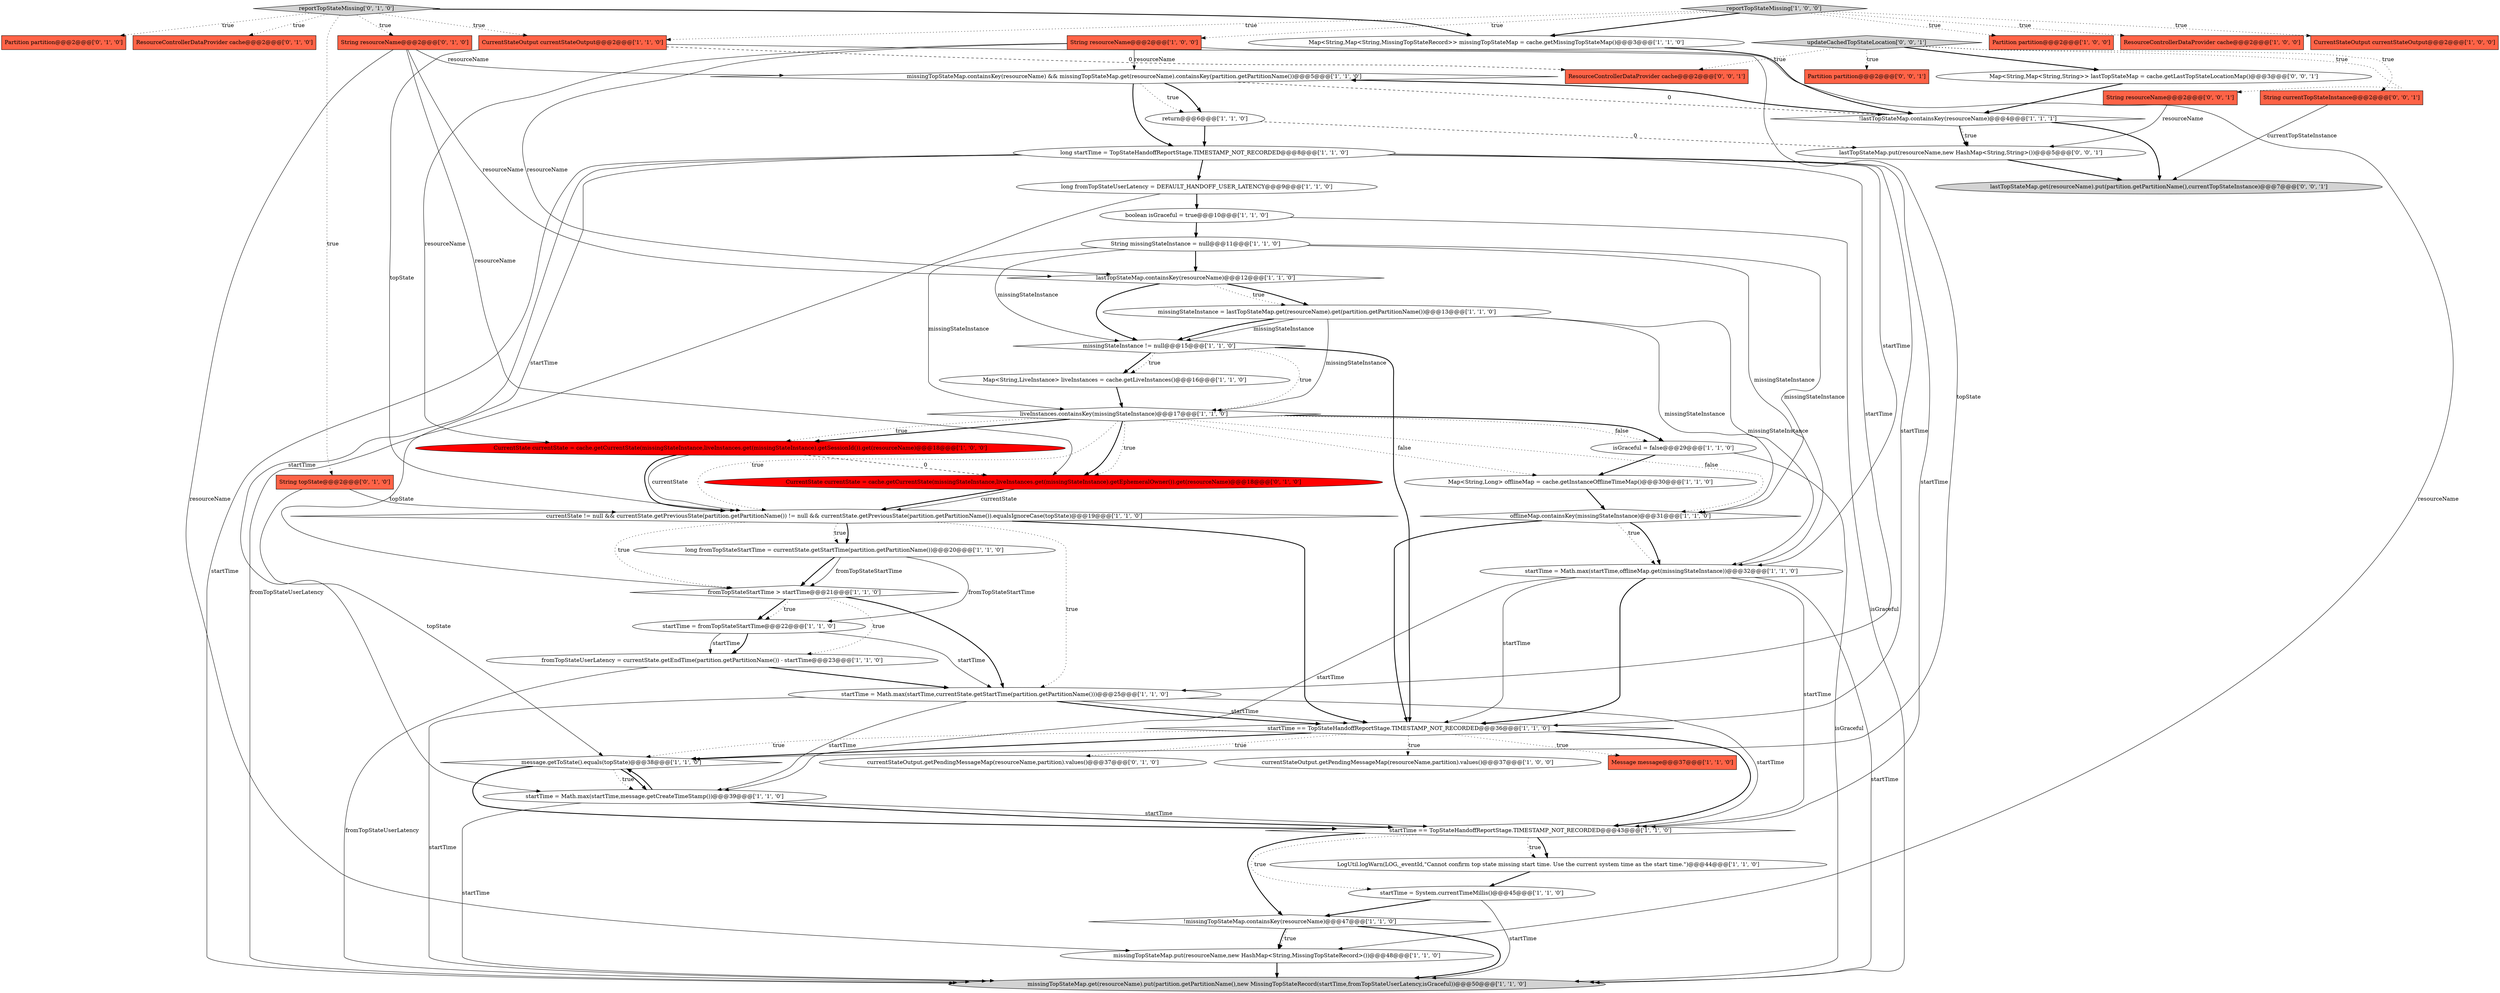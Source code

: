 digraph {
3 [style = filled, label = "String missingStateInstance = null@@@11@@@['1', '1', '0']", fillcolor = white, shape = ellipse image = "AAA0AAABBB1BBB"];
40 [style = filled, label = "missingStateInstance = lastTopStateMap.get(resourceName).get(partition.getPartitionName())@@@13@@@['1', '1', '0']", fillcolor = white, shape = ellipse image = "AAA0AAABBB1BBB"];
16 [style = filled, label = "missingTopStateMap.containsKey(resourceName) && missingTopStateMap.get(resourceName).containsKey(partition.getPartitionName())@@@5@@@['1', '1', '0']", fillcolor = white, shape = diamond image = "AAA0AAABBB1BBB"];
28 [style = filled, label = "return@@@6@@@['1', '1', '0']", fillcolor = white, shape = ellipse image = "AAA0AAABBB1BBB"];
20 [style = filled, label = "liveInstances.containsKey(missingStateInstance)@@@17@@@['1', '1', '0']", fillcolor = white, shape = diamond image = "AAA0AAABBB1BBB"];
8 [style = filled, label = "missingTopStateMap.put(resourceName,new HashMap<String,MissingTopStateRecord>())@@@48@@@['1', '1', '0']", fillcolor = white, shape = ellipse image = "AAA0AAABBB1BBB"];
55 [style = filled, label = "updateCachedTopStateLocation['0', '0', '1']", fillcolor = lightgray, shape = diamond image = "AAA0AAABBB3BBB"];
51 [style = filled, label = "lastTopStateMap.put(resourceName,new HashMap<String,String>())@@@5@@@['0', '0', '1']", fillcolor = white, shape = ellipse image = "AAA0AAABBB3BBB"];
32 [style = filled, label = "missingStateInstance != null@@@15@@@['1', '1', '0']", fillcolor = white, shape = diamond image = "AAA0AAABBB1BBB"];
4 [style = filled, label = "startTime = Math.max(startTime,currentState.getStartTime(partition.getPartitionName()))@@@25@@@['1', '1', '0']", fillcolor = white, shape = ellipse image = "AAA0AAABBB1BBB"];
2 [style = filled, label = "startTime = Math.max(startTime,offlineMap.get(missingStateInstance))@@@32@@@['1', '1', '0']", fillcolor = white, shape = ellipse image = "AAA0AAABBB1BBB"];
14 [style = filled, label = "isGraceful = false@@@29@@@['1', '1', '0']", fillcolor = white, shape = ellipse image = "AAA0AAABBB1BBB"];
15 [style = filled, label = "startTime == TopStateHandoffReportStage.TIMESTAMP_NOT_RECORDED@@@43@@@['1', '1', '0']", fillcolor = white, shape = diamond image = "AAA0AAABBB1BBB"];
17 [style = filled, label = "offlineMap.containsKey(missingStateInstance)@@@31@@@['1', '1', '0']", fillcolor = white, shape = diamond image = "AAA0AAABBB1BBB"];
18 [style = filled, label = "message.getToState().equals(topState)@@@38@@@['1', '1', '0']", fillcolor = white, shape = diamond image = "AAA0AAABBB1BBB"];
27 [style = filled, label = "!lastTopStateMap.containsKey(resourceName)@@@4@@@['1', '1', '1']", fillcolor = white, shape = diamond image = "AAA0AAABBB1BBB"];
26 [style = filled, label = "long fromTopStateStartTime = currentState.getStartTime(partition.getPartitionName())@@@20@@@['1', '1', '0']", fillcolor = white, shape = ellipse image = "AAA0AAABBB1BBB"];
29 [style = filled, label = "lastTopStateMap.containsKey(resourceName)@@@12@@@['1', '1', '0']", fillcolor = white, shape = diamond image = "AAA0AAABBB1BBB"];
12 [style = filled, label = "Partition partition@@@2@@@['1', '0', '0']", fillcolor = tomato, shape = box image = "AAA0AAABBB1BBB"];
9 [style = filled, label = "ResourceControllerDataProvider cache@@@2@@@['1', '0', '0']", fillcolor = tomato, shape = box image = "AAA0AAABBB1BBB"];
30 [style = filled, label = "long fromTopStateUserLatency = DEFAULT_HANDOFF_USER_LATENCY@@@9@@@['1', '1', '0']", fillcolor = white, shape = ellipse image = "AAA0AAABBB1BBB"];
38 [style = filled, label = "Message message@@@37@@@['1', '1', '0']", fillcolor = tomato, shape = box image = "AAA0AAABBB1BBB"];
53 [style = filled, label = "ResourceControllerDataProvider cache@@@2@@@['0', '0', '1']", fillcolor = tomato, shape = box image = "AAA0AAABBB3BBB"];
11 [style = filled, label = "startTime == TopStateHandoffReportStage.TIMESTAMP_NOT_RECORDED@@@36@@@['1', '1', '0']", fillcolor = white, shape = diamond image = "AAA0AAABBB1BBB"];
44 [style = filled, label = "currentStateOutput.getPendingMessageMap(resourceName,partition).values()@@@37@@@['0', '1', '0']", fillcolor = white, shape = ellipse image = "AAA0AAABBB2BBB"];
24 [style = filled, label = "boolean isGraceful = true@@@10@@@['1', '1', '0']", fillcolor = white, shape = ellipse image = "AAA0AAABBB1BBB"];
37 [style = filled, label = "fromTopStateStartTime > startTime@@@21@@@['1', '1', '0']", fillcolor = white, shape = diamond image = "AAA0AAABBB1BBB"];
6 [style = filled, label = "Map<String,Long> offlineMap = cache.getInstanceOfflineTimeMap()@@@30@@@['1', '1', '0']", fillcolor = white, shape = ellipse image = "AAA0AAABBB1BBB"];
22 [style = filled, label = "currentStateOutput.getPendingMessageMap(resourceName,partition).values()@@@37@@@['1', '0', '0']", fillcolor = white, shape = ellipse image = "AAA0AAABBB1BBB"];
23 [style = filled, label = "currentState != null && currentState.getPreviousState(partition.getPartitionName()) != null && currentState.getPreviousState(partition.getPartitionName()).equalsIgnoreCase(topState)@@@19@@@['1', '1', '0']", fillcolor = white, shape = diamond image = "AAA0AAABBB1BBB"];
10 [style = filled, label = "Map<String,LiveInstance> liveInstances = cache.getLiveInstances()@@@16@@@['1', '1', '0']", fillcolor = white, shape = ellipse image = "AAA0AAABBB1BBB"];
54 [style = filled, label = "lastTopStateMap.get(resourceName).put(partition.getPartitionName(),currentTopStateInstance)@@@7@@@['0', '0', '1']", fillcolor = lightgray, shape = ellipse image = "AAA0AAABBB3BBB"];
35 [style = filled, label = "Map<String,Map<String,MissingTopStateRecord>> missingTopStateMap = cache.getMissingTopStateMap()@@@3@@@['1', '1', '0']", fillcolor = white, shape = ellipse image = "AAA0AAABBB1BBB"];
48 [style = filled, label = "Map<String,Map<String,String>> lastTopStateMap = cache.getLastTopStateLocationMap()@@@3@@@['0', '0', '1']", fillcolor = white, shape = ellipse image = "AAA0AAABBB3BBB"];
43 [style = filled, label = "Partition partition@@@2@@@['0', '1', '0']", fillcolor = tomato, shape = box image = "AAA0AAABBB2BBB"];
47 [style = filled, label = "String topState@@@2@@@['0', '1', '0']", fillcolor = tomato, shape = box image = "AAA0AAABBB2BBB"];
42 [style = filled, label = "String resourceName@@@2@@@['0', '1', '0']", fillcolor = tomato, shape = box image = "AAA0AAABBB2BBB"];
1 [style = filled, label = "String resourceName@@@2@@@['1', '0', '0']", fillcolor = tomato, shape = box image = "AAA0AAABBB1BBB"];
25 [style = filled, label = "startTime = System.currentTimeMillis()@@@45@@@['1', '1', '0']", fillcolor = white, shape = ellipse image = "AAA0AAABBB1BBB"];
45 [style = filled, label = "reportTopStateMissing['0', '1', '0']", fillcolor = lightgray, shape = diamond image = "AAA0AAABBB2BBB"];
39 [style = filled, label = "long startTime = TopStateHandoffReportStage.TIMESTAMP_NOT_RECORDED@@@8@@@['1', '1', '0']", fillcolor = white, shape = ellipse image = "AAA0AAABBB1BBB"];
49 [style = filled, label = "Partition partition@@@2@@@['0', '0', '1']", fillcolor = tomato, shape = box image = "AAA0AAABBB3BBB"];
50 [style = filled, label = "String currentTopStateInstance@@@2@@@['0', '0', '1']", fillcolor = tomato, shape = box image = "AAA0AAABBB3BBB"];
13 [style = filled, label = "fromTopStateUserLatency = currentState.getEndTime(partition.getPartitionName()) - startTime@@@23@@@['1', '1', '0']", fillcolor = white, shape = ellipse image = "AAA0AAABBB1BBB"];
34 [style = filled, label = "LogUtil.logWarn(LOG,_eventId,\"Cannot confirm top state missing start time. Use the current system time as the start time.\")@@@44@@@['1', '1', '0']", fillcolor = white, shape = ellipse image = "AAA0AAABBB1BBB"];
41 [style = filled, label = "ResourceControllerDataProvider cache@@@2@@@['0', '1', '0']", fillcolor = tomato, shape = box image = "AAA0AAABBB2BBB"];
31 [style = filled, label = "reportTopStateMissing['1', '0', '0']", fillcolor = lightgray, shape = diamond image = "AAA0AAABBB1BBB"];
36 [style = filled, label = "CurrentStateOutput currentStateOutput@@@2@@@['1', '1', '0']", fillcolor = tomato, shape = box image = "AAA0AAABBB1BBB"];
19 [style = filled, label = "CurrentState currentState = cache.getCurrentState(missingStateInstance,liveInstances.get(missingStateInstance).getSessionId()).get(resourceName)@@@18@@@['1', '0', '0']", fillcolor = red, shape = ellipse image = "AAA1AAABBB1BBB"];
0 [style = filled, label = "CurrentStateOutput currentStateOutput@@@2@@@['1', '0', '0']", fillcolor = tomato, shape = box image = "AAA0AAABBB1BBB"];
21 [style = filled, label = "missingTopStateMap.get(resourceName).put(partition.getPartitionName(),new MissingTopStateRecord(startTime,fromTopStateUserLatency,isGraceful))@@@50@@@['1', '1', '0']", fillcolor = lightgray, shape = ellipse image = "AAA0AAABBB1BBB"];
7 [style = filled, label = "startTime = Math.max(startTime,message.getCreateTimeStamp())@@@39@@@['1', '1', '0']", fillcolor = white, shape = ellipse image = "AAA0AAABBB1BBB"];
52 [style = filled, label = "String resourceName@@@2@@@['0', '0', '1']", fillcolor = tomato, shape = box image = "AAA0AAABBB3BBB"];
5 [style = filled, label = "startTime = fromTopStateStartTime@@@22@@@['1', '1', '0']", fillcolor = white, shape = ellipse image = "AAA0AAABBB1BBB"];
33 [style = filled, label = "!missingTopStateMap.containsKey(resourceName)@@@47@@@['1', '1', '0']", fillcolor = white, shape = diamond image = "AAA0AAABBB1BBB"];
46 [style = filled, label = "CurrentState currentState = cache.getCurrentState(missingStateInstance,liveInstances.get(missingStateInstance).getEphemeralOwner()).get(resourceName)@@@18@@@['0', '1', '0']", fillcolor = red, shape = ellipse image = "AAA1AAABBB2BBB"];
39->11 [style = solid, label="startTime"];
25->33 [style = bold, label=""];
16->27 [style = dashed, label="0"];
3->32 [style = solid, label="missingStateInstance"];
20->17 [style = dotted, label="false"];
4->21 [style = solid, label="startTime"];
11->44 [style = dotted, label="true"];
48->27 [style = bold, label=""];
3->20 [style = solid, label="missingStateInstance"];
40->2 [style = solid, label="missingStateInstance"];
50->54 [style = solid, label="currentTopStateInstance"];
37->5 [style = bold, label=""];
13->21 [style = solid, label="fromTopStateUserLatency"];
55->48 [style = bold, label=""];
23->4 [style = dotted, label="true"];
40->20 [style = solid, label="missingStateInstance"];
31->35 [style = bold, label=""];
3->2 [style = solid, label="missingStateInstance"];
5->4 [style = solid, label="startTime"];
45->42 [style = dotted, label="true"];
1->8 [style = solid, label="resourceName"];
17->2 [style = dotted, label="true"];
27->51 [style = bold, label=""];
31->9 [style = dotted, label="true"];
40->32 [style = solid, label="missingStateInstance"];
32->11 [style = bold, label=""];
45->35 [style = bold, label=""];
31->12 [style = dotted, label="true"];
40->17 [style = solid, label="missingStateInstance"];
45->43 [style = dotted, label="true"];
30->21 [style = solid, label="fromTopStateUserLatency"];
47->23 [style = solid, label="topState"];
15->34 [style = bold, label=""];
3->17 [style = solid, label="missingStateInstance"];
51->54 [style = bold, label=""];
15->34 [style = dotted, label="true"];
36->23 [style = solid, label="topState"];
18->15 [style = bold, label=""];
2->15 [style = solid, label="startTime"];
25->21 [style = solid, label="startTime"];
20->14 [style = bold, label=""];
27->16 [style = bold, label=""];
37->5 [style = dotted, label="true"];
32->10 [style = bold, label=""];
11->18 [style = bold, label=""];
39->15 [style = solid, label="startTime"];
17->2 [style = bold, label=""];
19->46 [style = dashed, label="0"];
29->32 [style = bold, label=""];
29->40 [style = dotted, label="true"];
55->53 [style = dotted, label="true"];
27->54 [style = bold, label=""];
29->40 [style = bold, label=""];
16->39 [style = bold, label=""];
26->37 [style = bold, label=""];
18->7 [style = bold, label=""];
20->19 [style = bold, label=""];
2->11 [style = solid, label="startTime"];
33->8 [style = bold, label=""];
36->18 [style = solid, label="topState"];
14->6 [style = bold, label=""];
24->3 [style = bold, label=""];
3->29 [style = bold, label=""];
39->37 [style = solid, label="startTime"];
15->33 [style = bold, label=""];
11->38 [style = dotted, label="true"];
55->50 [style = dotted, label="true"];
6->17 [style = bold, label=""];
4->15 [style = solid, label="startTime"];
30->24 [style = bold, label=""];
20->6 [style = dotted, label="false"];
18->7 [style = dotted, label="true"];
55->49 [style = dotted, label="true"];
36->53 [style = dashed, label="0"];
1->19 [style = solid, label="resourceName"];
28->39 [style = bold, label=""];
32->20 [style = dotted, label="true"];
39->21 [style = solid, label="startTime"];
31->0 [style = dotted, label="true"];
45->41 [style = dotted, label="true"];
28->51 [style = dashed, label="0"];
7->21 [style = solid, label="startTime"];
39->2 [style = solid, label="startTime"];
31->36 [style = dotted, label="true"];
2->21 [style = solid, label="startTime"];
20->46 [style = dotted, label="true"];
4->11 [style = solid, label="startTime"];
31->1 [style = dotted, label="true"];
5->13 [style = bold, label=""];
7->15 [style = solid, label="startTime"];
20->23 [style = dotted, label="true"];
40->32 [style = bold, label=""];
7->18 [style = bold, label=""];
33->8 [style = dotted, label="true"];
42->8 [style = solid, label="resourceName"];
7->15 [style = bold, label=""];
20->19 [style = dotted, label="true"];
23->11 [style = bold, label=""];
32->10 [style = dotted, label="true"];
15->25 [style = dotted, label="true"];
27->51 [style = dotted, label="true"];
26->37 [style = solid, label="fromTopStateStartTime"];
52->51 [style = solid, label="resourceName"];
46->23 [style = bold, label=""];
2->11 [style = bold, label=""];
45->47 [style = dotted, label="true"];
20->14 [style = dotted, label="false"];
26->5 [style = solid, label="fromTopStateStartTime"];
42->29 [style = solid, label="resourceName"];
35->27 [style = bold, label=""];
10->20 [style = bold, label=""];
34->25 [style = bold, label=""];
1->16 [style = solid, label="resourceName"];
19->23 [style = solid, label="currentState"];
47->18 [style = solid, label="topState"];
42->46 [style = solid, label="resourceName"];
46->23 [style = solid, label="currentState"];
20->46 [style = bold, label=""];
23->26 [style = bold, label=""];
11->18 [style = dotted, label="true"];
11->22 [style = dotted, label="true"];
37->4 [style = bold, label=""];
11->15 [style = bold, label=""];
14->21 [style = solid, label="isGraceful"];
55->52 [style = dotted, label="true"];
39->30 [style = bold, label=""];
39->7 [style = solid, label="startTime"];
23->37 [style = dotted, label="true"];
23->26 [style = dotted, label="true"];
16->28 [style = bold, label=""];
19->23 [style = bold, label=""];
39->4 [style = solid, label="startTime"];
24->21 [style = solid, label="isGraceful"];
45->36 [style = dotted, label="true"];
8->21 [style = bold, label=""];
16->28 [style = dotted, label="true"];
2->7 [style = solid, label="startTime"];
4->11 [style = bold, label=""];
33->21 [style = bold, label=""];
4->7 [style = solid, label="startTime"];
42->16 [style = solid, label="resourceName"];
13->4 [style = bold, label=""];
37->13 [style = dotted, label="true"];
5->13 [style = solid, label="startTime"];
1->29 [style = solid, label="resourceName"];
17->11 [style = bold, label=""];
}
